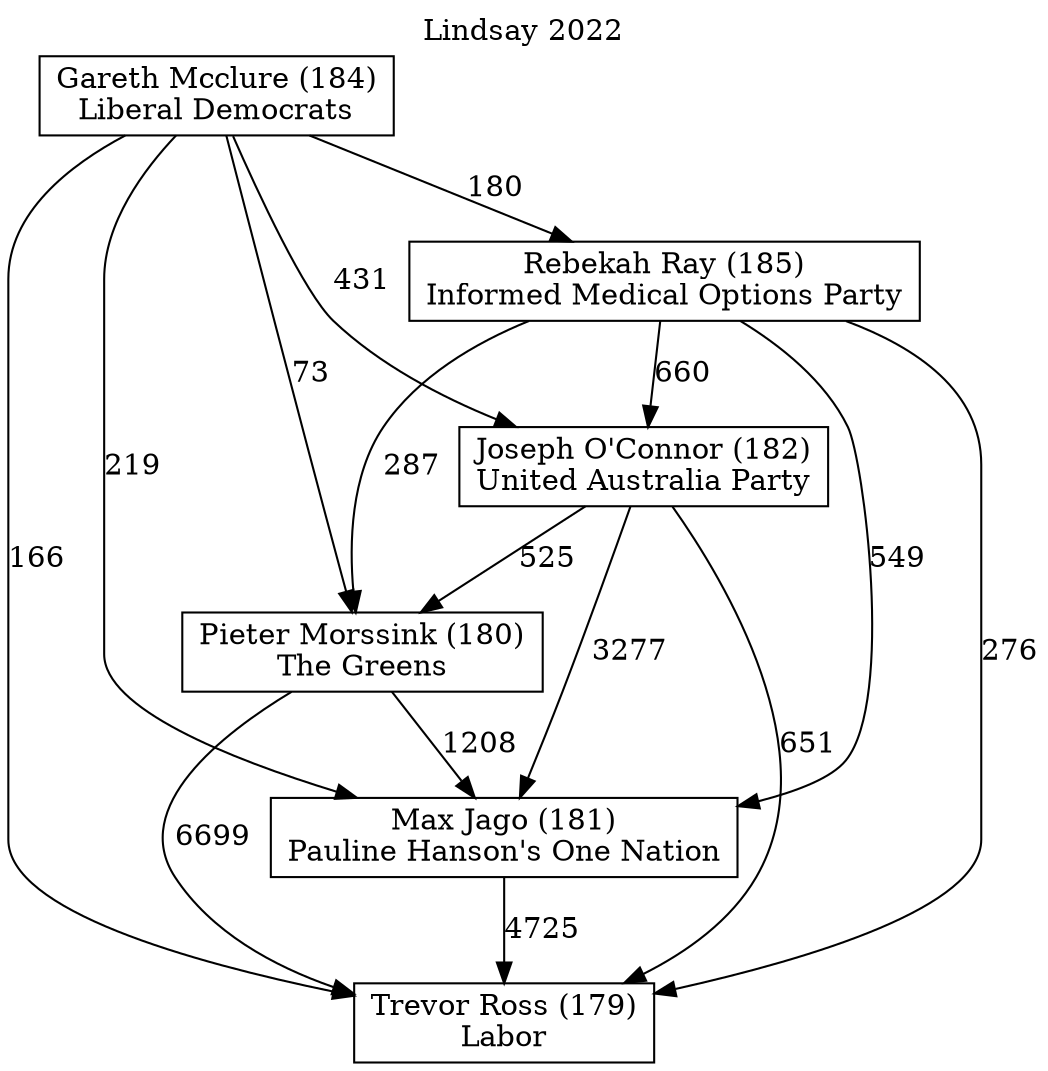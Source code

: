 // House preference flow
digraph "Trevor Ross (179)_Lindsay_2022" {
	graph [label="Lindsay 2022" labelloc=t mclimit=10]
	node [shape=box]
	"Trevor Ross (179)" [label="Trevor Ross (179)
Labor"]
	"Pieter Morssink (180)" [label="Pieter Morssink (180)
The Greens"]
	"Rebekah Ray (185)" [label="Rebekah Ray (185)
Informed Medical Options Party"]
	"Max Jago (181)" [label="Max Jago (181)
Pauline Hanson's One Nation"]
	"Gareth Mcclure (184)" [label="Gareth Mcclure (184)
Liberal Democrats"]
	"Joseph O'Connor (182)" [label="Joseph O'Connor (182)
United Australia Party"]
	"Gareth Mcclure (184)" -> "Max Jago (181)" [label=219]
	"Joseph O'Connor (182)" -> "Max Jago (181)" [label=3277]
	"Gareth Mcclure (184)" -> "Pieter Morssink (180)" [label=73]
	"Rebekah Ray (185)" -> "Trevor Ross (179)" [label=276]
	"Joseph O'Connor (182)" -> "Pieter Morssink (180)" [label=525]
	"Gareth Mcclure (184)" -> "Trevor Ross (179)" [label=166]
	"Pieter Morssink (180)" -> "Trevor Ross (179)" [label=6699]
	"Pieter Morssink (180)" -> "Max Jago (181)" [label=1208]
	"Joseph O'Connor (182)" -> "Trevor Ross (179)" [label=651]
	"Rebekah Ray (185)" -> "Joseph O'Connor (182)" [label=660]
	"Max Jago (181)" -> "Trevor Ross (179)" [label=4725]
	"Gareth Mcclure (184)" -> "Joseph O'Connor (182)" [label=431]
	"Rebekah Ray (185)" -> "Max Jago (181)" [label=549]
	"Rebekah Ray (185)" -> "Pieter Morssink (180)" [label=287]
	"Gareth Mcclure (184)" -> "Rebekah Ray (185)" [label=180]
}
